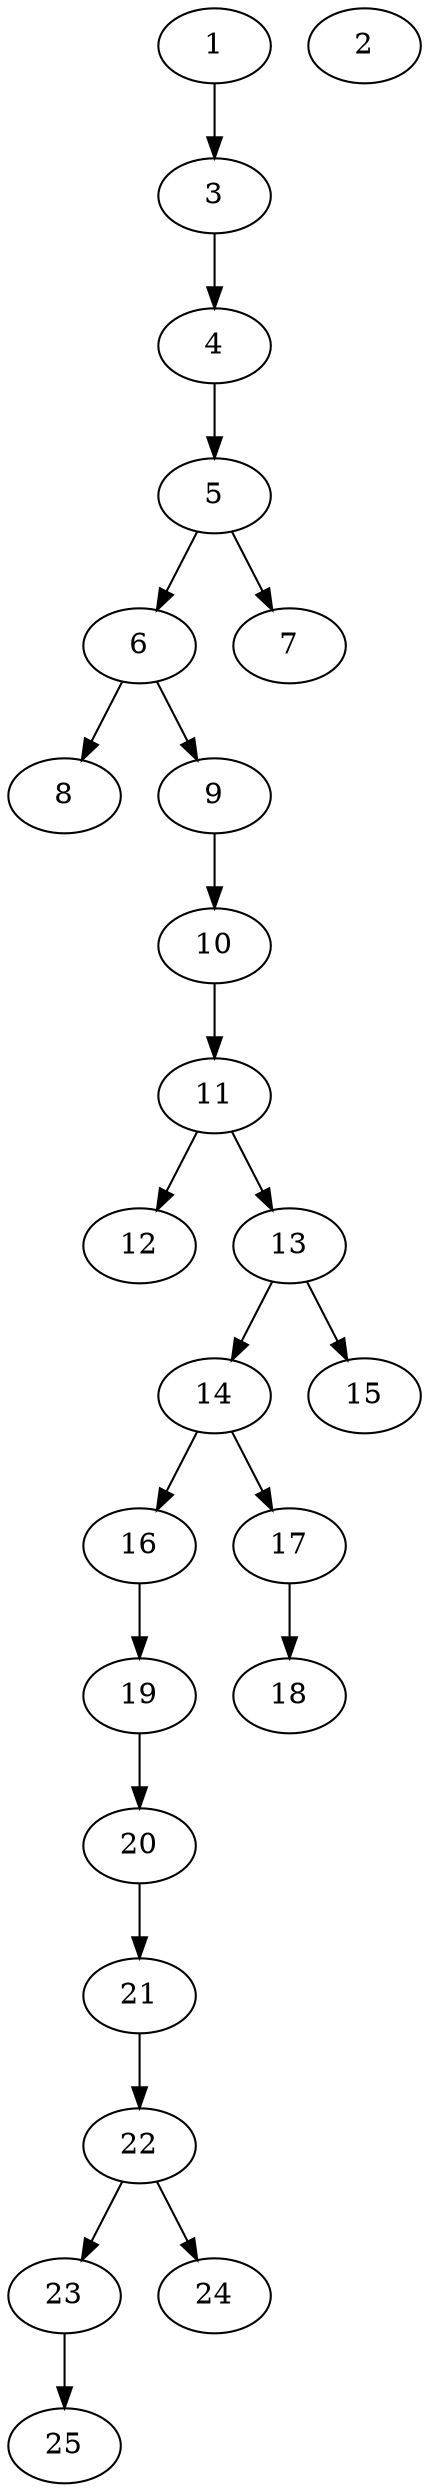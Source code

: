 // DAG automatically generated by daggen at Thu Oct  3 14:00:40 2019
// ./daggen --dot -n 25 --ccr 0.5 --fat 0.3 --regular 0.9 --density 0.5 --mindata 5242880 --maxdata 52428800 
digraph G {
  1 [size="28213248", alpha="0.20", expect_size="14106624"] 
  1 -> 3 [size ="14106624"]
  2 [size="76275712", alpha="0.18", expect_size="38137856"] 
  3 [size="93675520", alpha="0.07", expect_size="46837760"] 
  3 -> 4 [size ="46837760"]
  4 [size="46852096", alpha="0.03", expect_size="23426048"] 
  4 -> 5 [size ="23426048"]
  5 [size="34535424", alpha="0.18", expect_size="17267712"] 
  5 -> 6 [size ="17267712"]
  5 -> 7 [size ="17267712"]
  6 [size="44802048", alpha="0.07", expect_size="22401024"] 
  6 -> 8 [size ="22401024"]
  6 -> 9 [size ="22401024"]
  7 [size="19589120", alpha="0.09", expect_size="9794560"] 
  8 [size="21938176", alpha="0.06", expect_size="10969088"] 
  9 [size="74678272", alpha="0.13", expect_size="37339136"] 
  9 -> 10 [size ="37339136"]
  10 [size="90851328", alpha="0.13", expect_size="45425664"] 
  10 -> 11 [size ="45425664"]
  11 [size="19431424", alpha="0.18", expect_size="9715712"] 
  11 -> 12 [size ="9715712"]
  11 -> 13 [size ="9715712"]
  12 [size="17289216", alpha="0.15", expect_size="8644608"] 
  13 [size="103378944", alpha="0.18", expect_size="51689472"] 
  13 -> 14 [size ="51689472"]
  13 -> 15 [size ="51689472"]
  14 [size="41400320", alpha="0.11", expect_size="20700160"] 
  14 -> 16 [size ="20700160"]
  14 -> 17 [size ="20700160"]
  15 [size="57047040", alpha="0.14", expect_size="28523520"] 
  16 [size="49393664", alpha="0.18", expect_size="24696832"] 
  16 -> 19 [size ="24696832"]
  17 [size="83083264", alpha="0.16", expect_size="41541632"] 
  17 -> 18 [size ="41541632"]
  18 [size="32264192", alpha="0.05", expect_size="16132096"] 
  19 [size="58724352", alpha="0.08", expect_size="29362176"] 
  19 -> 20 [size ="29362176"]
  20 [size="26058752", alpha="0.15", expect_size="13029376"] 
  20 -> 21 [size ="13029376"]
  21 [size="86243328", alpha="0.05", expect_size="43121664"] 
  21 -> 22 [size ="43121664"]
  22 [size="74977280", alpha="0.10", expect_size="37488640"] 
  22 -> 23 [size ="37488640"]
  22 -> 24 [size ="37488640"]
  23 [size="50171904", alpha="0.12", expect_size="25085952"] 
  23 -> 25 [size ="25085952"]
  24 [size="39428096", alpha="0.02", expect_size="19714048"] 
  25 [size="89694208", alpha="0.16", expect_size="44847104"] 
}

